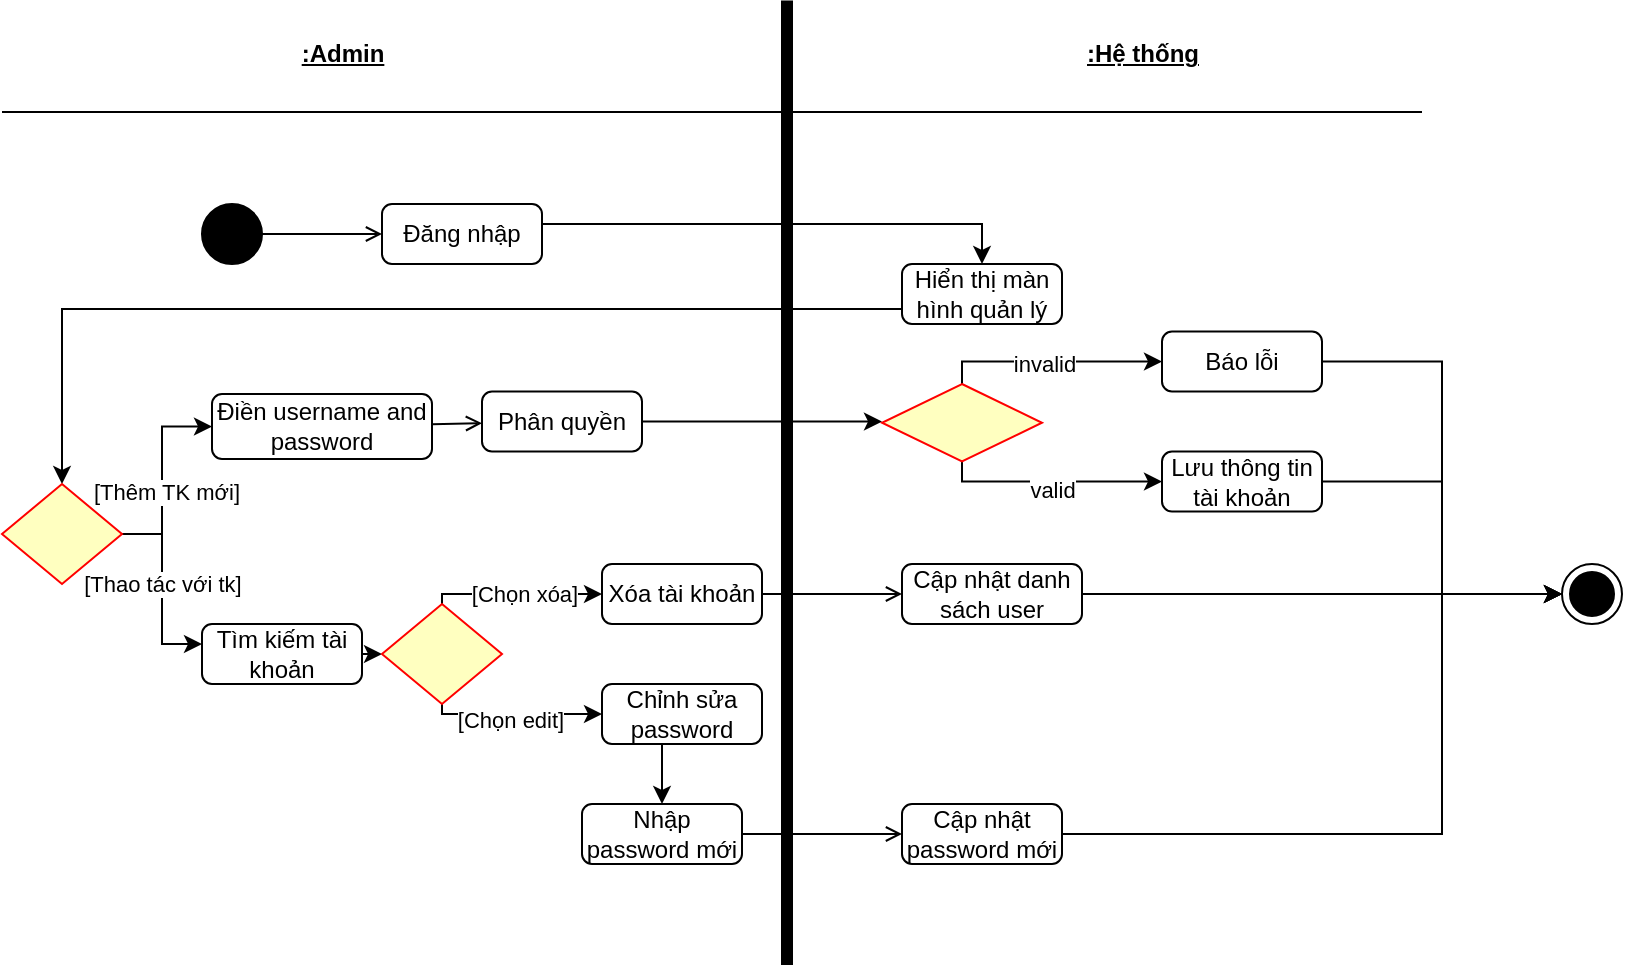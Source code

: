 <mxfile version="26.2.5">
  <diagram name="Page-1" id="AvEM0TQhjwWc7NJmV11_">
    <mxGraphModel dx="1275" dy="570" grid="1" gridSize="10" guides="1" tooltips="1" connect="1" arrows="1" fold="1" page="1" pageScale="1" pageWidth="850" pageHeight="1100" math="0" shadow="0">
      <root>
        <mxCell id="0" />
        <mxCell id="1" parent="0" />
        <mxCell id="fG41fa34wQB3t0aw6FAn-1" value="" style="line;strokeWidth=1;fillColor=none;align=left;verticalAlign=middle;spacingTop=-1;spacingLeft=3;spacingRight=3;rotatable=0;labelPosition=right;points=[];portConstraint=eastwest;strokeColor=inherit;" vertex="1" parent="1">
          <mxGeometry x="80" y="80" width="710" height="8" as="geometry" />
        </mxCell>
        <mxCell id="fG41fa34wQB3t0aw6FAn-4" value="" style="html=1;points=[];perimeter=orthogonalPerimeter;fillColor=strokeColor;" vertex="1" parent="1">
          <mxGeometry x="470" y="28.75" width="5" height="481.25" as="geometry" />
        </mxCell>
        <mxCell id="fG41fa34wQB3t0aw6FAn-11" value="&lt;b&gt;&lt;u&gt;:Admin&lt;/u&gt;&lt;/b&gt;" style="text;html=1;align=center;verticalAlign=middle;resizable=0;points=[];autosize=1;strokeColor=none;fillColor=none;" vertex="1" parent="1">
          <mxGeometry x="220" y="40" width="60" height="30" as="geometry" />
        </mxCell>
        <mxCell id="fG41fa34wQB3t0aw6FAn-13" value="&lt;u&gt;&lt;b&gt;:Hệ thống&lt;/b&gt;&lt;/u&gt;" style="text;html=1;align=center;verticalAlign=middle;resizable=0;points=[];autosize=1;strokeColor=none;fillColor=none;" vertex="1" parent="1">
          <mxGeometry x="610" y="40" width="80" height="30" as="geometry" />
        </mxCell>
        <mxCell id="fG41fa34wQB3t0aw6FAn-15" value="" style="ellipse;fillColor=strokeColor;html=1;" vertex="1" parent="1">
          <mxGeometry x="180" y="130" width="30" height="30" as="geometry" />
        </mxCell>
        <mxCell id="fG41fa34wQB3t0aw6FAn-24" style="edgeStyle=orthogonalEdgeStyle;rounded=0;orthogonalLoop=1;jettySize=auto;html=1;exitX=1;exitY=0.5;exitDx=0;exitDy=0;entryX=0.5;entryY=0;entryDx=0;entryDy=0;" edge="1" parent="1" source="fG41fa34wQB3t0aw6FAn-16" target="fG41fa34wQB3t0aw6FAn-19">
          <mxGeometry relative="1" as="geometry">
            <Array as="points">
              <mxPoint x="350" y="140" />
              <mxPoint x="570" y="140" />
            </Array>
          </mxGeometry>
        </mxCell>
        <mxCell id="fG41fa34wQB3t0aw6FAn-16" value="Đăng nhập" style="html=1;rounded=1;absoluteArcSize=1;arcSize=10;whiteSpace=wrap;" vertex="1" parent="1">
          <mxGeometry x="270" y="130" width="80" height="30" as="geometry" />
        </mxCell>
        <mxCell id="fG41fa34wQB3t0aw6FAn-17" value="" style="endArrow=open;html=1;rounded=0;align=center;verticalAlign=top;endFill=0;labelBackgroundColor=none;endSize=6;exitX=1;exitY=0.5;exitDx=0;exitDy=0;" edge="1" target="fG41fa34wQB3t0aw6FAn-16" parent="1" source="fG41fa34wQB3t0aw6FAn-15">
          <mxGeometry relative="1" as="geometry">
            <mxPoint x="130" y="145" as="sourcePoint" />
          </mxGeometry>
        </mxCell>
        <mxCell id="fG41fa34wQB3t0aw6FAn-23" style="edgeStyle=orthogonalEdgeStyle;rounded=0;orthogonalLoop=1;jettySize=auto;html=1;exitX=0;exitY=0.75;exitDx=0;exitDy=0;entryX=0.5;entryY=0;entryDx=0;entryDy=0;" edge="1" parent="1" source="fG41fa34wQB3t0aw6FAn-19" target="fG41fa34wQB3t0aw6FAn-25">
          <mxGeometry relative="1" as="geometry">
            <mxPoint x="270" y="225" as="targetPoint" />
            <Array as="points">
              <mxPoint x="110" y="183" />
            </Array>
          </mxGeometry>
        </mxCell>
        <mxCell id="fG41fa34wQB3t0aw6FAn-19" value="Hiển thị màn hình quản lý" style="html=1;rounded=1;absoluteArcSize=1;arcSize=10;whiteSpace=wrap;" vertex="1" parent="1">
          <mxGeometry x="530" y="160" width="80" height="30" as="geometry" />
        </mxCell>
        <mxCell id="fG41fa34wQB3t0aw6FAn-35" style="edgeStyle=orthogonalEdgeStyle;rounded=0;orthogonalLoop=1;jettySize=auto;html=1;exitX=1;exitY=0.5;exitDx=0;exitDy=0;" edge="1" parent="1" source="fG41fa34wQB3t0aw6FAn-25" target="fG41fa34wQB3t0aw6FAn-36">
          <mxGeometry relative="1" as="geometry">
            <mxPoint x="180" y="295" as="targetPoint" />
            <Array as="points">
              <mxPoint x="160" y="295" />
              <mxPoint x="160" y="350" />
            </Array>
          </mxGeometry>
        </mxCell>
        <mxCell id="fG41fa34wQB3t0aw6FAn-68" value="[Thao tác với tk]" style="edgeLabel;html=1;align=center;verticalAlign=middle;resizable=0;points=[];" vertex="1" connectable="0" parent="fG41fa34wQB3t0aw6FAn-35">
          <mxGeometry x="-0.06" relative="1" as="geometry">
            <mxPoint as="offset" />
          </mxGeometry>
        </mxCell>
        <mxCell id="fG41fa34wQB3t0aw6FAn-38" style="edgeStyle=orthogonalEdgeStyle;rounded=0;orthogonalLoop=1;jettySize=auto;html=1;exitX=1;exitY=0.5;exitDx=0;exitDy=0;entryX=0;entryY=0.5;entryDx=0;entryDy=0;" edge="1" parent="1" source="fG41fa34wQB3t0aw6FAn-25" target="fG41fa34wQB3t0aw6FAn-29">
          <mxGeometry relative="1" as="geometry">
            <Array as="points">
              <mxPoint x="160" y="295" />
              <mxPoint x="160" y="241" />
            </Array>
          </mxGeometry>
        </mxCell>
        <mxCell id="fG41fa34wQB3t0aw6FAn-63" value="[Thêm TK mới]" style="edgeLabel;html=1;align=center;verticalAlign=middle;resizable=0;points=[];" vertex="1" connectable="0" parent="fG41fa34wQB3t0aw6FAn-38">
          <mxGeometry x="-0.157" y="-2" relative="1" as="geometry">
            <mxPoint as="offset" />
          </mxGeometry>
        </mxCell>
        <mxCell id="fG41fa34wQB3t0aw6FAn-25" value="" style="rhombus;whiteSpace=wrap;html=1;fontColor=#000000;fillColor=#ffffc0;strokeColor=#ff0000;" vertex="1" parent="1">
          <mxGeometry x="80" y="270" width="60" height="50" as="geometry" />
        </mxCell>
        <mxCell id="fG41fa34wQB3t0aw6FAn-29" value="Điền username and password" style="html=1;rounded=1;absoluteArcSize=1;arcSize=10;whiteSpace=wrap;" vertex="1" parent="1">
          <mxGeometry x="185" y="225" width="110" height="32.5" as="geometry" />
        </mxCell>
        <mxCell id="fG41fa34wQB3t0aw6FAn-30" value="" style="endArrow=open;html=1;rounded=0;align=center;verticalAlign=top;endFill=0;labelBackgroundColor=none;endSize=6;" edge="1" source="fG41fa34wQB3t0aw6FAn-29" parent="1" target="fG41fa34wQB3t0aw6FAn-31">
          <mxGeometry relative="1" as="geometry">
            <mxPoint x="330" y="240" as="targetPoint" />
          </mxGeometry>
        </mxCell>
        <mxCell id="fG41fa34wQB3t0aw6FAn-77" style="edgeStyle=orthogonalEdgeStyle;rounded=0;orthogonalLoop=1;jettySize=auto;html=1;exitX=1;exitY=0.5;exitDx=0;exitDy=0;entryX=0;entryY=0.5;entryDx=0;entryDy=0;" edge="1" parent="1" source="fG41fa34wQB3t0aw6FAn-31">
          <mxGeometry relative="1" as="geometry">
            <mxPoint x="520" y="238.75" as="targetPoint" />
            <Array as="points">
              <mxPoint x="510" y="239" />
            </Array>
          </mxGeometry>
        </mxCell>
        <mxCell id="fG41fa34wQB3t0aw6FAn-31" value="Phân quyền" style="html=1;rounded=1;absoluteArcSize=1;arcSize=10;whiteSpace=wrap;" vertex="1" parent="1">
          <mxGeometry x="320" y="223.75" width="80" height="30" as="geometry" />
        </mxCell>
        <mxCell id="fG41fa34wQB3t0aw6FAn-96" style="edgeStyle=orthogonalEdgeStyle;rounded=0;orthogonalLoop=1;jettySize=auto;html=1;exitX=1;exitY=0.5;exitDx=0;exitDy=0;entryX=0;entryY=0.5;entryDx=0;entryDy=0;" edge="1" parent="1" source="fG41fa34wQB3t0aw6FAn-32" target="fG41fa34wQB3t0aw6FAn-48">
          <mxGeometry relative="1" as="geometry" />
        </mxCell>
        <mxCell id="fG41fa34wQB3t0aw6FAn-32" value="Lưu thông tin tài khoản" style="html=1;rounded=1;absoluteArcSize=1;arcSize=10;whiteSpace=wrap;" vertex="1" parent="1">
          <mxGeometry x="660" y="253.75" width="80" height="30" as="geometry" />
        </mxCell>
        <mxCell id="fG41fa34wQB3t0aw6FAn-73" style="edgeStyle=orthogonalEdgeStyle;rounded=0;orthogonalLoop=1;jettySize=auto;html=1;exitX=1;exitY=0.5;exitDx=0;exitDy=0;entryX=0;entryY=0.5;entryDx=0;entryDy=0;" edge="1" parent="1" source="fG41fa34wQB3t0aw6FAn-36" target="fG41fa34wQB3t0aw6FAn-40">
          <mxGeometry relative="1" as="geometry" />
        </mxCell>
        <mxCell id="fG41fa34wQB3t0aw6FAn-36" value="Tìm kiếm tài khoản" style="html=1;rounded=1;absoluteArcSize=1;arcSize=10;whiteSpace=wrap;" vertex="1" parent="1">
          <mxGeometry x="180" y="340" width="80" height="30" as="geometry" />
        </mxCell>
        <mxCell id="fG41fa34wQB3t0aw6FAn-50" style="edgeStyle=orthogonalEdgeStyle;rounded=0;orthogonalLoop=1;jettySize=auto;html=1;exitX=0.5;exitY=0;exitDx=0;exitDy=0;entryX=0;entryY=0.5;entryDx=0;entryDy=0;" edge="1" parent="1" source="fG41fa34wQB3t0aw6FAn-40" target="fG41fa34wQB3t0aw6FAn-42">
          <mxGeometry relative="1" as="geometry">
            <Array as="points">
              <mxPoint x="300" y="325" />
            </Array>
          </mxGeometry>
        </mxCell>
        <mxCell id="fG41fa34wQB3t0aw6FAn-69" value="[Chọn xóa]" style="edgeLabel;html=1;align=center;verticalAlign=middle;resizable=0;points=[];" vertex="1" connectable="0" parent="fG41fa34wQB3t0aw6FAn-50">
          <mxGeometry x="0.113" y="1" relative="1" as="geometry">
            <mxPoint x="-2" y="1" as="offset" />
          </mxGeometry>
        </mxCell>
        <mxCell id="fG41fa34wQB3t0aw6FAn-54" style="edgeStyle=orthogonalEdgeStyle;rounded=0;orthogonalLoop=1;jettySize=auto;html=1;exitX=0.5;exitY=1;exitDx=0;exitDy=0;entryX=0;entryY=0.5;entryDx=0;entryDy=0;" edge="1" parent="1" source="fG41fa34wQB3t0aw6FAn-40" target="fG41fa34wQB3t0aw6FAn-53">
          <mxGeometry relative="1" as="geometry">
            <Array as="points">
              <mxPoint x="300" y="385" />
            </Array>
          </mxGeometry>
        </mxCell>
        <mxCell id="fG41fa34wQB3t0aw6FAn-71" value="[Chọn edit]" style="edgeLabel;html=1;align=center;verticalAlign=middle;resizable=0;points=[];" vertex="1" connectable="0" parent="fG41fa34wQB3t0aw6FAn-54">
          <mxGeometry x="-0.092" y="-3" relative="1" as="geometry">
            <mxPoint as="offset" />
          </mxGeometry>
        </mxCell>
        <mxCell id="fG41fa34wQB3t0aw6FAn-40" value="" style="rhombus;whiteSpace=wrap;html=1;fontColor=#000000;fillColor=#ffffc0;strokeColor=#ff0000;" vertex="1" parent="1">
          <mxGeometry x="270" y="330" width="60" height="50" as="geometry" />
        </mxCell>
        <mxCell id="fG41fa34wQB3t0aw6FAn-42" value="Xóa tài khoản" style="html=1;rounded=1;absoluteArcSize=1;arcSize=10;whiteSpace=wrap;" vertex="1" parent="1">
          <mxGeometry x="380" y="310" width="80" height="30" as="geometry" />
        </mxCell>
        <mxCell id="fG41fa34wQB3t0aw6FAn-43" value="" style="endArrow=open;html=1;rounded=0;align=center;verticalAlign=top;endFill=0;labelBackgroundColor=none;endSize=6;entryX=0;entryY=0.5;entryDx=0;entryDy=0;" edge="1" source="fG41fa34wQB3t0aw6FAn-42" parent="1" target="fG41fa34wQB3t0aw6FAn-46">
          <mxGeometry relative="1" as="geometry">
            <mxPoint x="500" y="325" as="targetPoint" />
          </mxGeometry>
        </mxCell>
        <mxCell id="fG41fa34wQB3t0aw6FAn-98" style="edgeStyle=orthogonalEdgeStyle;rounded=0;orthogonalLoop=1;jettySize=auto;html=1;exitX=1;exitY=0.5;exitDx=0;exitDy=0;entryX=0;entryY=0.5;entryDx=0;entryDy=0;" edge="1" parent="1" source="fG41fa34wQB3t0aw6FAn-46" target="fG41fa34wQB3t0aw6FAn-48">
          <mxGeometry relative="1" as="geometry" />
        </mxCell>
        <mxCell id="fG41fa34wQB3t0aw6FAn-46" value="Cập nhật danh sách user" style="html=1;rounded=1;absoluteArcSize=1;arcSize=10;whiteSpace=wrap;" vertex="1" parent="1">
          <mxGeometry x="530" y="310" width="90" height="30" as="geometry" />
        </mxCell>
        <mxCell id="fG41fa34wQB3t0aw6FAn-48" value="" style="ellipse;html=1;shape=endState;fillColor=strokeColor;" vertex="1" parent="1">
          <mxGeometry x="860" y="310" width="30" height="30" as="geometry" />
        </mxCell>
        <mxCell id="fG41fa34wQB3t0aw6FAn-57" style="edgeStyle=orthogonalEdgeStyle;rounded=0;orthogonalLoop=1;jettySize=auto;html=1;exitX=0.5;exitY=1;exitDx=0;exitDy=0;entryX=0.5;entryY=0;entryDx=0;entryDy=0;" edge="1" parent="1" source="fG41fa34wQB3t0aw6FAn-53" target="fG41fa34wQB3t0aw6FAn-55">
          <mxGeometry relative="1" as="geometry" />
        </mxCell>
        <mxCell id="fG41fa34wQB3t0aw6FAn-53" value="Chỉnh sửa password" style="html=1;rounded=1;absoluteArcSize=1;arcSize=10;whiteSpace=wrap;" vertex="1" parent="1">
          <mxGeometry x="380" y="370.0" width="80" height="30" as="geometry" />
        </mxCell>
        <mxCell id="fG41fa34wQB3t0aw6FAn-55" value="Nhập password mới" style="html=1;rounded=1;absoluteArcSize=1;arcSize=10;whiteSpace=wrap;" vertex="1" parent="1">
          <mxGeometry x="370" y="430" width="80" height="30" as="geometry" />
        </mxCell>
        <mxCell id="fG41fa34wQB3t0aw6FAn-56" value="" style="endArrow=open;html=1;rounded=0;align=center;verticalAlign=top;endFill=0;labelBackgroundColor=none;endSize=6;entryX=0;entryY=0.5;entryDx=0;entryDy=0;" edge="1" source="fG41fa34wQB3t0aw6FAn-55" parent="1" target="fG41fa34wQB3t0aw6FAn-59">
          <mxGeometry relative="1" as="geometry">
            <mxPoint x="500" y="445" as="targetPoint" />
          </mxGeometry>
        </mxCell>
        <mxCell id="fG41fa34wQB3t0aw6FAn-99" style="edgeStyle=orthogonalEdgeStyle;rounded=0;orthogonalLoop=1;jettySize=auto;html=1;exitX=1;exitY=0.5;exitDx=0;exitDy=0;entryX=0;entryY=0.5;entryDx=0;entryDy=0;" edge="1" parent="1" source="fG41fa34wQB3t0aw6FAn-59" target="fG41fa34wQB3t0aw6FAn-48">
          <mxGeometry relative="1" as="geometry">
            <Array as="points">
              <mxPoint x="800" y="445" />
              <mxPoint x="800" y="325" />
            </Array>
          </mxGeometry>
        </mxCell>
        <mxCell id="fG41fa34wQB3t0aw6FAn-59" value="Cập nhật password mới" style="html=1;rounded=1;absoluteArcSize=1;arcSize=10;whiteSpace=wrap;" vertex="1" parent="1">
          <mxGeometry x="530" y="430" width="80" height="30" as="geometry" />
        </mxCell>
        <mxCell id="fG41fa34wQB3t0aw6FAn-86" style="edgeStyle=orthogonalEdgeStyle;rounded=0;orthogonalLoop=1;jettySize=auto;html=1;exitX=0.5;exitY=0;exitDx=0;exitDy=0;entryX=0;entryY=0.5;entryDx=0;entryDy=0;" edge="1" parent="1" source="fG41fa34wQB3t0aw6FAn-78" target="fG41fa34wQB3t0aw6FAn-84">
          <mxGeometry relative="1" as="geometry">
            <Array as="points">
              <mxPoint x="560" y="209" />
            </Array>
          </mxGeometry>
        </mxCell>
        <mxCell id="fG41fa34wQB3t0aw6FAn-93" value="invalid" style="edgeLabel;html=1;align=center;verticalAlign=middle;resizable=0;points=[];" vertex="1" connectable="0" parent="fG41fa34wQB3t0aw6FAn-86">
          <mxGeometry x="-0.075" y="-1" relative="1" as="geometry">
            <mxPoint as="offset" />
          </mxGeometry>
        </mxCell>
        <mxCell id="fG41fa34wQB3t0aw6FAn-88" style="edgeStyle=orthogonalEdgeStyle;rounded=0;orthogonalLoop=1;jettySize=auto;html=1;exitX=0.5;exitY=1;exitDx=0;exitDy=0;entryX=0;entryY=0.5;entryDx=0;entryDy=0;" edge="1" parent="1" source="fG41fa34wQB3t0aw6FAn-78" target="fG41fa34wQB3t0aw6FAn-32">
          <mxGeometry relative="1" as="geometry">
            <Array as="points">
              <mxPoint x="560" y="269" />
            </Array>
          </mxGeometry>
        </mxCell>
        <mxCell id="fG41fa34wQB3t0aw6FAn-94" value="valid" style="edgeLabel;html=1;align=center;verticalAlign=middle;resizable=0;points=[];" vertex="1" connectable="0" parent="fG41fa34wQB3t0aw6FAn-88">
          <mxGeometry x="0.004" y="-4" relative="1" as="geometry">
            <mxPoint as="offset" />
          </mxGeometry>
        </mxCell>
        <mxCell id="fG41fa34wQB3t0aw6FAn-78" value="" style="rhombus;whiteSpace=wrap;html=1;fontColor=#000000;fillColor=#ffffc0;strokeColor=#ff0000;" vertex="1" parent="1">
          <mxGeometry x="520" y="220" width="80" height="38.75" as="geometry" />
        </mxCell>
        <mxCell id="fG41fa34wQB3t0aw6FAn-95" style="edgeStyle=orthogonalEdgeStyle;rounded=0;orthogonalLoop=1;jettySize=auto;html=1;exitX=1;exitY=0.5;exitDx=0;exitDy=0;entryX=0;entryY=0.5;entryDx=0;entryDy=0;" edge="1" parent="1" source="fG41fa34wQB3t0aw6FAn-84" target="fG41fa34wQB3t0aw6FAn-48">
          <mxGeometry relative="1" as="geometry" />
        </mxCell>
        <mxCell id="fG41fa34wQB3t0aw6FAn-84" value="Báo lỗi" style="html=1;rounded=1;absoluteArcSize=1;arcSize=10;whiteSpace=wrap;" vertex="1" parent="1">
          <mxGeometry x="660" y="193.75" width="80" height="30" as="geometry" />
        </mxCell>
      </root>
    </mxGraphModel>
  </diagram>
</mxfile>
